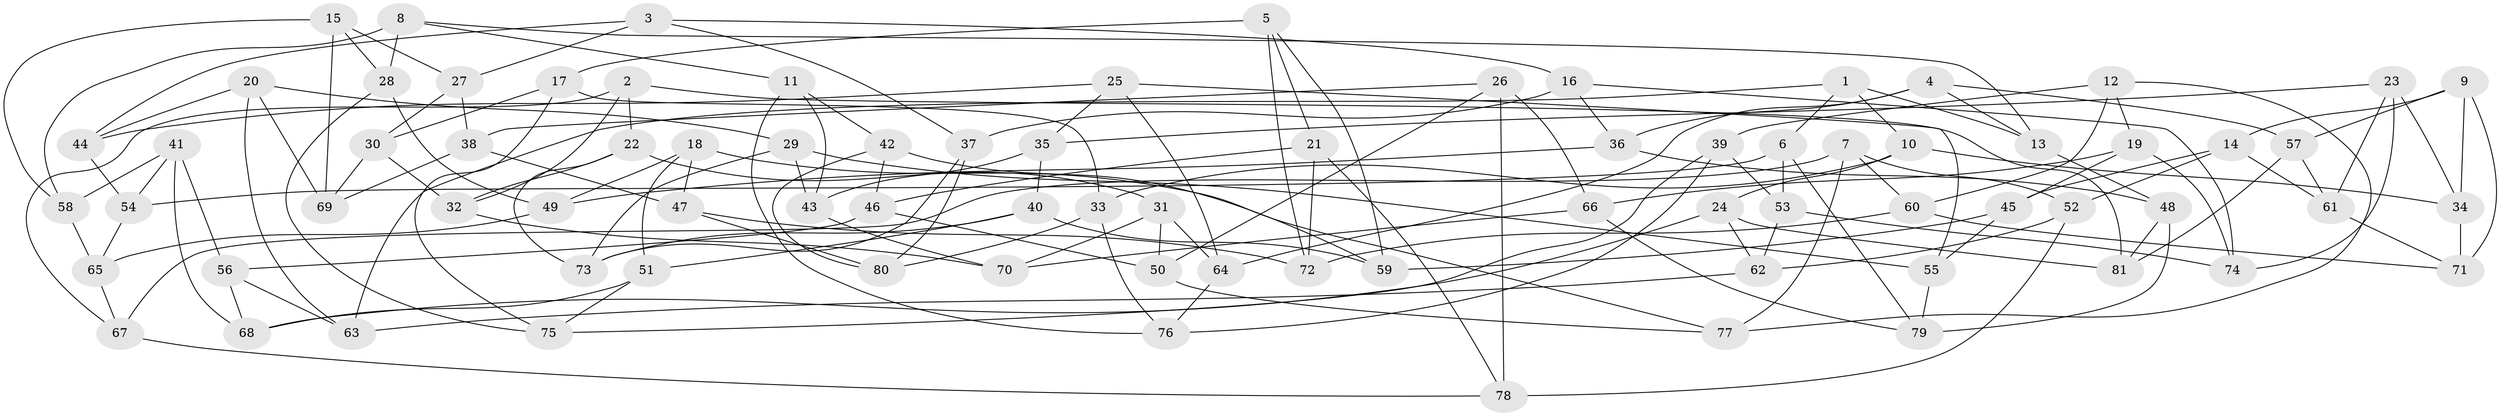 // coarse degree distribution, {8: 0.125, 5: 0.0625, 7: 0.125, 10: 0.125, 6: 0.125, 4: 0.21875, 11: 0.03125, 9: 0.0625, 3: 0.09375, 2: 0.03125}
// Generated by graph-tools (version 1.1) at 2025/20/03/04/25 18:20:32]
// undirected, 81 vertices, 162 edges
graph export_dot {
graph [start="1"]
  node [color=gray90,style=filled];
  1;
  2;
  3;
  4;
  5;
  6;
  7;
  8;
  9;
  10;
  11;
  12;
  13;
  14;
  15;
  16;
  17;
  18;
  19;
  20;
  21;
  22;
  23;
  24;
  25;
  26;
  27;
  28;
  29;
  30;
  31;
  32;
  33;
  34;
  35;
  36;
  37;
  38;
  39;
  40;
  41;
  42;
  43;
  44;
  45;
  46;
  47;
  48;
  49;
  50;
  51;
  52;
  53;
  54;
  55;
  56;
  57;
  58;
  59;
  60;
  61;
  62;
  63;
  64;
  65;
  66;
  67;
  68;
  69;
  70;
  71;
  72;
  73;
  74;
  75;
  76;
  77;
  78;
  79;
  80;
  81;
  1 -- 6;
  1 -- 63;
  1 -- 13;
  1 -- 10;
  2 -- 67;
  2 -- 32;
  2 -- 22;
  2 -- 81;
  3 -- 16;
  3 -- 27;
  3 -- 37;
  3 -- 44;
  4 -- 57;
  4 -- 36;
  4 -- 64;
  4 -- 13;
  5 -- 59;
  5 -- 17;
  5 -- 21;
  5 -- 72;
  6 -- 54;
  6 -- 79;
  6 -- 53;
  7 -- 60;
  7 -- 77;
  7 -- 52;
  7 -- 67;
  8 -- 58;
  8 -- 28;
  8 -- 11;
  8 -- 13;
  9 -- 34;
  9 -- 71;
  9 -- 14;
  9 -- 57;
  10 -- 24;
  10 -- 33;
  10 -- 34;
  11 -- 76;
  11 -- 42;
  11 -- 43;
  12 -- 60;
  12 -- 39;
  12 -- 77;
  12 -- 19;
  13 -- 48;
  14 -- 45;
  14 -- 61;
  14 -- 52;
  15 -- 27;
  15 -- 28;
  15 -- 58;
  15 -- 69;
  16 -- 37;
  16 -- 36;
  16 -- 74;
  17 -- 75;
  17 -- 33;
  17 -- 30;
  18 -- 77;
  18 -- 47;
  18 -- 51;
  18 -- 49;
  19 -- 74;
  19 -- 45;
  19 -- 66;
  20 -- 44;
  20 -- 69;
  20 -- 29;
  20 -- 63;
  21 -- 72;
  21 -- 46;
  21 -- 78;
  22 -- 32;
  22 -- 31;
  22 -- 73;
  23 -- 74;
  23 -- 34;
  23 -- 61;
  23 -- 35;
  24 -- 68;
  24 -- 62;
  24 -- 81;
  25 -- 35;
  25 -- 64;
  25 -- 55;
  25 -- 44;
  26 -- 78;
  26 -- 66;
  26 -- 50;
  26 -- 38;
  27 -- 30;
  27 -- 38;
  28 -- 49;
  28 -- 75;
  29 -- 43;
  29 -- 55;
  29 -- 73;
  30 -- 32;
  30 -- 69;
  31 -- 70;
  31 -- 64;
  31 -- 50;
  32 -- 70;
  33 -- 76;
  33 -- 80;
  34 -- 71;
  35 -- 43;
  35 -- 40;
  36 -- 48;
  36 -- 49;
  37 -- 73;
  37 -- 80;
  38 -- 69;
  38 -- 47;
  39 -- 76;
  39 -- 75;
  39 -- 53;
  40 -- 51;
  40 -- 59;
  40 -- 73;
  41 -- 58;
  41 -- 54;
  41 -- 68;
  41 -- 56;
  42 -- 80;
  42 -- 59;
  42 -- 46;
  43 -- 70;
  44 -- 54;
  45 -- 55;
  45 -- 59;
  46 -- 56;
  46 -- 50;
  47 -- 80;
  47 -- 72;
  48 -- 81;
  48 -- 79;
  49 -- 65;
  50 -- 77;
  51 -- 75;
  51 -- 68;
  52 -- 78;
  52 -- 62;
  53 -- 62;
  53 -- 74;
  54 -- 65;
  55 -- 79;
  56 -- 68;
  56 -- 63;
  57 -- 81;
  57 -- 61;
  58 -- 65;
  60 -- 71;
  60 -- 72;
  61 -- 71;
  62 -- 63;
  64 -- 76;
  65 -- 67;
  66 -- 70;
  66 -- 79;
  67 -- 78;
}
